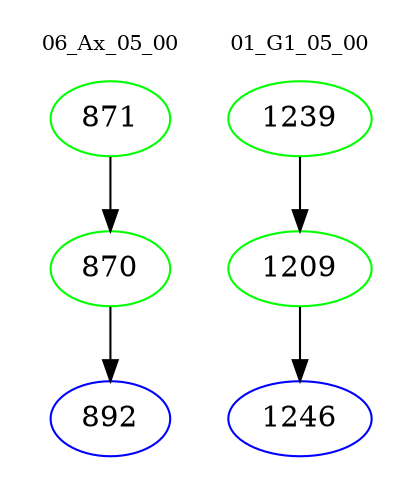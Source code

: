 digraph{
subgraph cluster_0 {
color = white
label = "06_Ax_05_00";
fontsize=10;
T0_871 [label="871", color="green"]
T0_871 -> T0_870 [color="black"]
T0_870 [label="870", color="green"]
T0_870 -> T0_892 [color="black"]
T0_892 [label="892", color="blue"]
}
subgraph cluster_1 {
color = white
label = "01_G1_05_00";
fontsize=10;
T1_1239 [label="1239", color="green"]
T1_1239 -> T1_1209 [color="black"]
T1_1209 [label="1209", color="green"]
T1_1209 -> T1_1246 [color="black"]
T1_1246 [label="1246", color="blue"]
}
}
